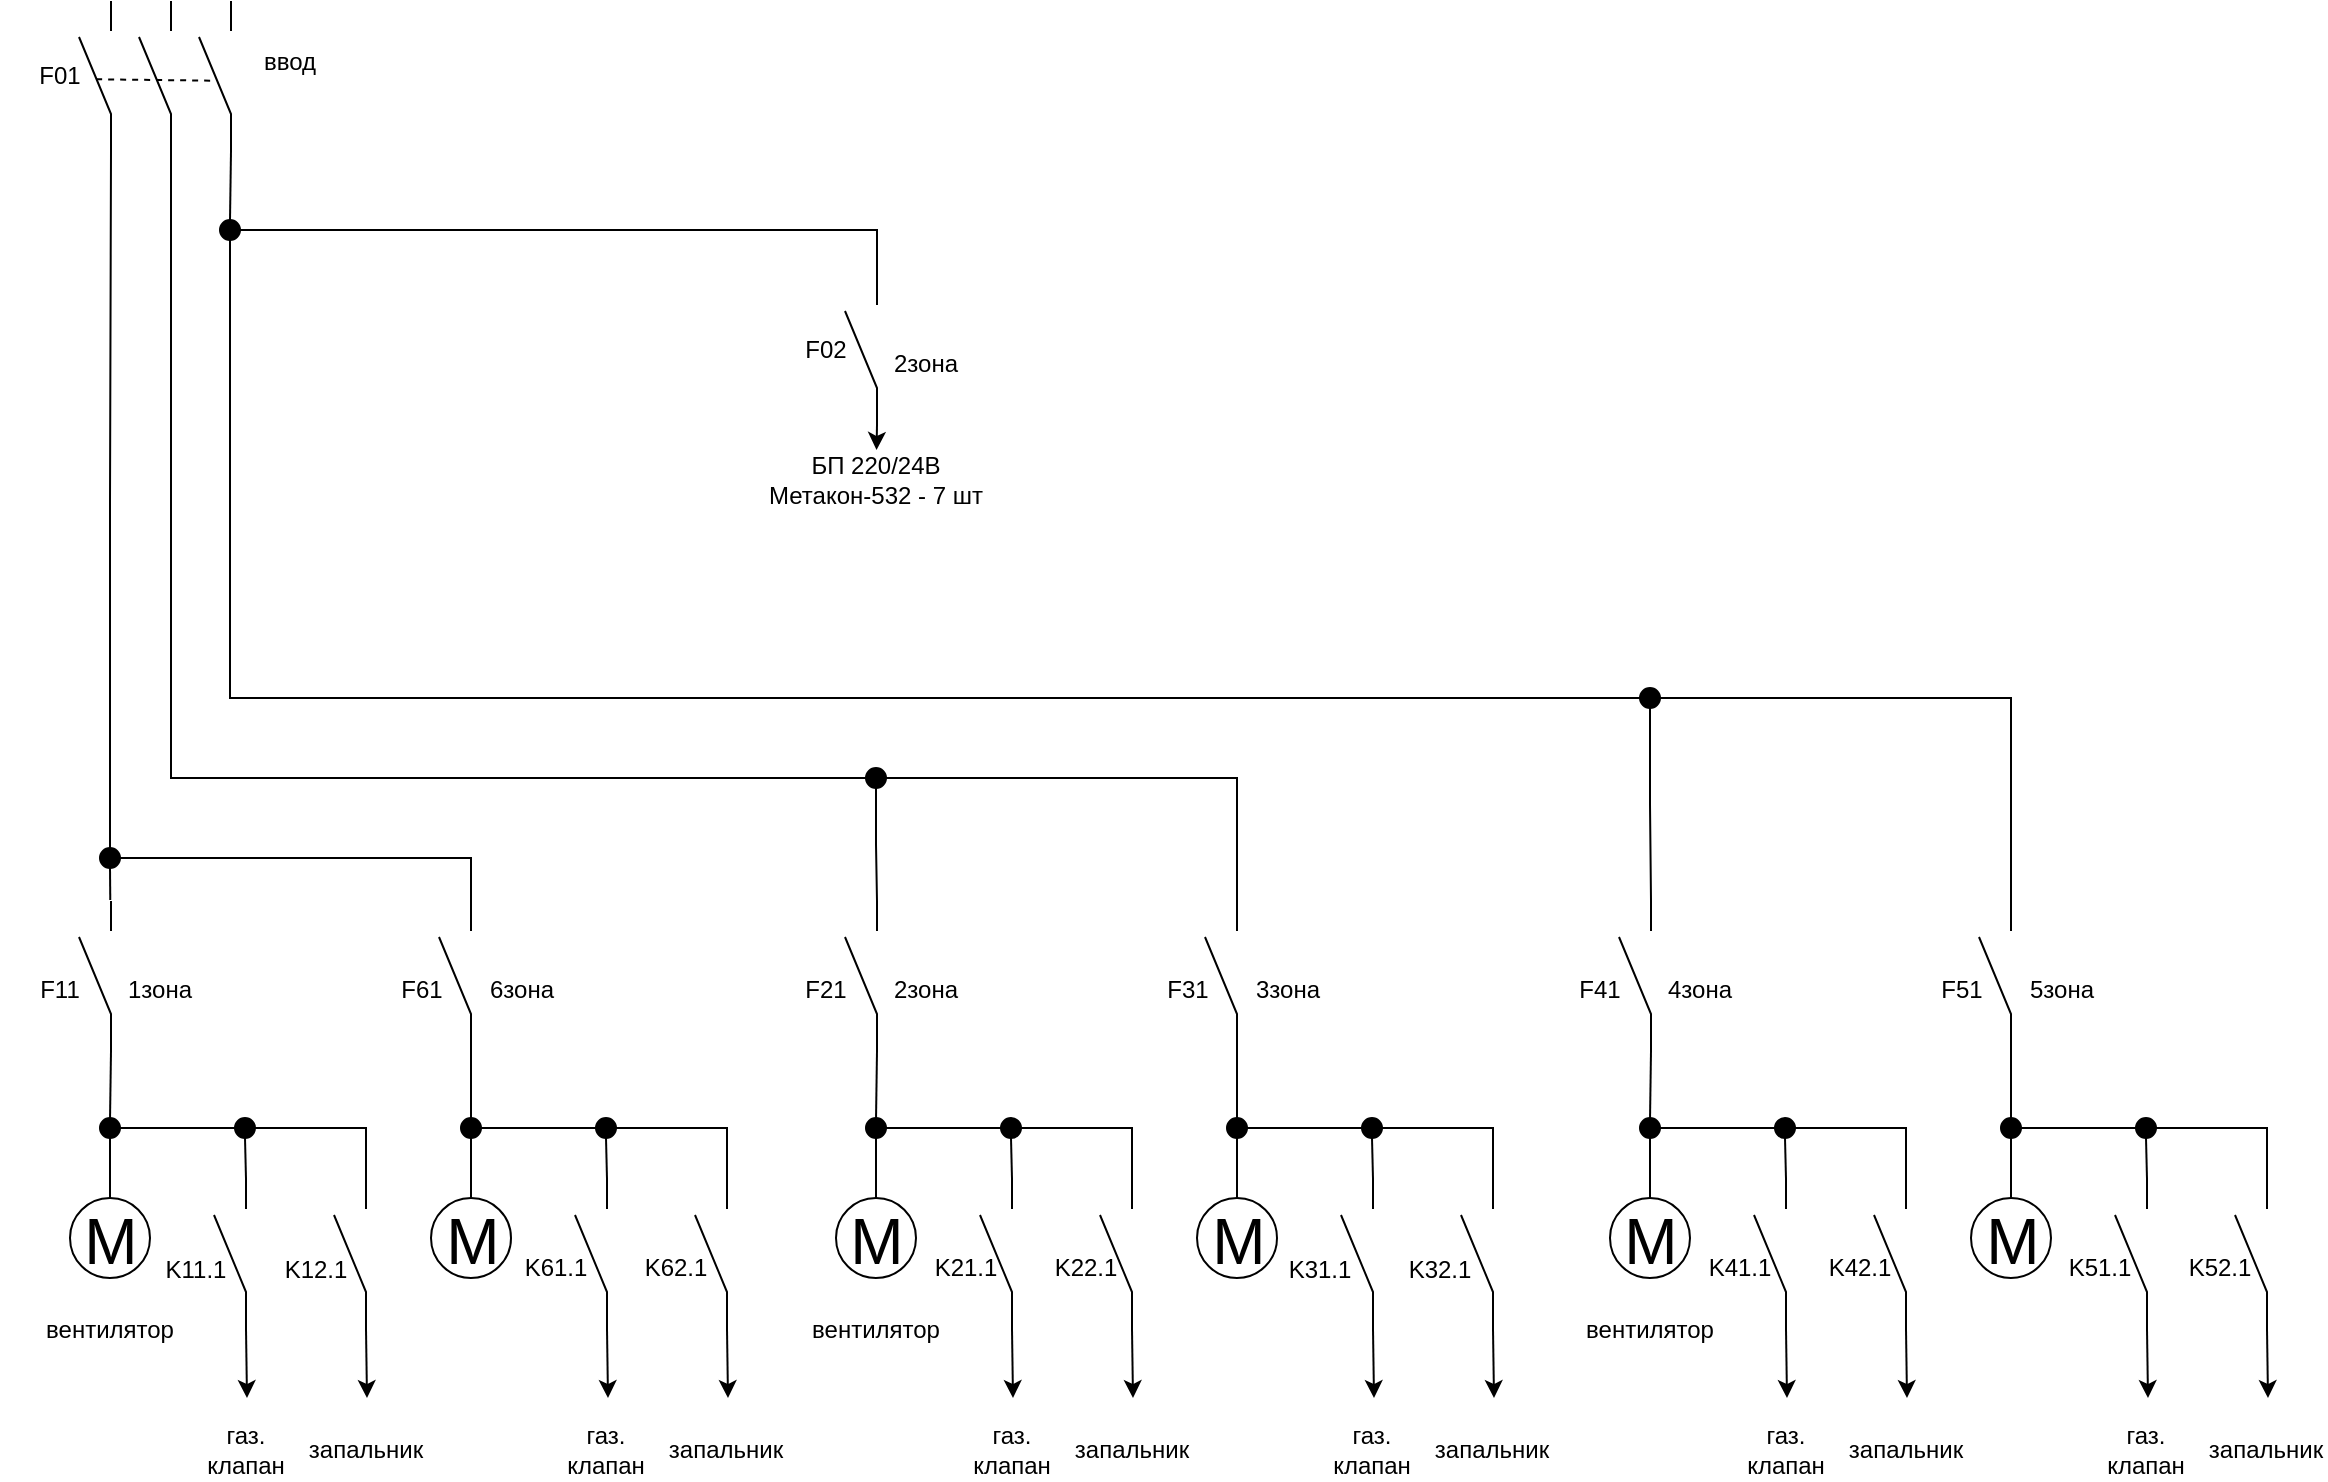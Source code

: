 <mxfile version="21.0.6" type="device"><diagram name="Page-1" id="I1_bu_0ygMIf4g9-DQ-T"><mxGraphModel dx="2390" dy="1282" grid="1" gridSize="10" guides="1" tooltips="1" connect="1" arrows="1" fold="1" page="1" pageScale="1" pageWidth="1169" pageHeight="827" math="0" shadow="0"><root><mxCell id="0"/><mxCell id="1" parent="0"/><mxCell id="B2jRLWk0YYppKnftCwCD-1" value="" style="pointerEvents=1;verticalLabelPosition=bottom;shadow=0;dashed=0;align=center;html=1;verticalAlign=top;shape=mxgraph.electrical.electro-mechanical.make_contact;rotation=-90;" vertex="1" parent="1"><mxGeometry x="10" y="66" width="75" height="16" as="geometry"/></mxCell><mxCell id="B2jRLWk0YYppKnftCwCD-175" style="edgeStyle=orthogonalEdgeStyle;shape=connector;rounded=0;orthogonalLoop=1;jettySize=auto;html=1;exitX=0;exitY=1;exitDx=0;exitDy=0;exitPerimeter=0;entryX=0;entryY=0.5;entryDx=0;entryDy=0;labelBackgroundColor=default;strokeColor=default;fontFamily=Helvetica;fontSize=11;fontColor=default;endArrow=none;endFill=0;" edge="1" parent="1" source="B2jRLWk0YYppKnftCwCD-2" target="B2jRLWk0YYppKnftCwCD-106"><mxGeometry relative="1" as="geometry"/></mxCell><mxCell id="B2jRLWk0YYppKnftCwCD-2" value="" style="pointerEvents=1;verticalLabelPosition=bottom;shadow=0;dashed=0;align=center;html=1;verticalAlign=top;shape=mxgraph.electrical.electro-mechanical.make_contact;rotation=-90;" vertex="1" parent="1"><mxGeometry x="40" y="66" width="75" height="16" as="geometry"/></mxCell><mxCell id="B2jRLWk0YYppKnftCwCD-169" style="edgeStyle=orthogonalEdgeStyle;rounded=0;orthogonalLoop=1;jettySize=auto;html=1;exitX=0;exitY=1;exitDx=0;exitDy=0;exitPerimeter=0;entryX=0.5;entryY=0;entryDx=0;entryDy=0;endArrow=none;endFill=0;" edge="1" parent="1" source="B2jRLWk0YYppKnftCwCD-3" target="B2jRLWk0YYppKnftCwCD-145"><mxGeometry relative="1" as="geometry"/></mxCell><mxCell id="B2jRLWk0YYppKnftCwCD-3" value="" style="pointerEvents=1;verticalLabelPosition=bottom;shadow=0;dashed=0;align=center;html=1;verticalAlign=top;shape=mxgraph.electrical.electro-mechanical.make_contact;rotation=-90;" vertex="1" parent="1"><mxGeometry x="70" y="66" width="75" height="16" as="geometry"/></mxCell><mxCell id="B2jRLWk0YYppKnftCwCD-23" style="edgeStyle=orthogonalEdgeStyle;rounded=0;orthogonalLoop=1;jettySize=auto;html=1;exitX=0;exitY=1;exitDx=0;exitDy=0;exitPerimeter=0;endArrow=none;endFill=0;" edge="1" parent="1" source="B2jRLWk0YYppKnftCwCD-4"><mxGeometry relative="1" as="geometry"><mxPoint x="55" y="596" as="targetPoint"/></mxGeometry></mxCell><mxCell id="B2jRLWk0YYppKnftCwCD-4" value="" style="pointerEvents=1;verticalLabelPosition=bottom;shadow=0;dashed=0;align=center;html=1;verticalAlign=top;shape=mxgraph.electrical.electro-mechanical.make_contact;rotation=-90;" vertex="1" parent="1"><mxGeometry x="10" y="516" width="75" height="16" as="geometry"/></mxCell><mxCell id="B2jRLWk0YYppKnftCwCD-183" style="edgeStyle=orthogonalEdgeStyle;shape=connector;rounded=0;orthogonalLoop=1;jettySize=auto;html=1;exitX=0;exitY=1;exitDx=0;exitDy=0;exitPerimeter=0;entryX=0.5;entryY=0;entryDx=0;entryDy=0;labelBackgroundColor=default;strokeColor=default;fontFamily=Helvetica;fontSize=11;fontColor=default;endArrow=none;endFill=0;" edge="1" parent="1" source="B2jRLWk0YYppKnftCwCD-5" target="B2jRLWk0YYppKnftCwCD-63"><mxGeometry relative="1" as="geometry"/></mxCell><mxCell id="B2jRLWk0YYppKnftCwCD-5" value="" style="pointerEvents=1;verticalLabelPosition=bottom;shadow=0;dashed=0;align=center;html=1;verticalAlign=top;shape=mxgraph.electrical.electro-mechanical.make_contact;rotation=-90;" vertex="1" parent="1"><mxGeometry x="190" y="516" width="75" height="16" as="geometry"/></mxCell><mxCell id="B2jRLWk0YYppKnftCwCD-10" value="" style="endArrow=none;dashed=1;html=1;rounded=0;entryX=0.469;entryY=0.406;entryDx=0;entryDy=0;entryPerimeter=0;exitX=0.478;exitY=0.536;exitDx=0;exitDy=0;exitPerimeter=0;" edge="1" parent="1" source="B2jRLWk0YYppKnftCwCD-1" target="B2jRLWk0YYppKnftCwCD-3"><mxGeometry width="50" height="50" relative="1" as="geometry"><mxPoint x="360" y="306" as="sourcePoint"/><mxPoint x="410" y="256" as="targetPoint"/></mxGeometry></mxCell><mxCell id="B2jRLWk0YYppKnftCwCD-11" value="M" style="verticalLabelPosition=middle;shadow=0;dashed=0;align=center;html=1;verticalAlign=middle;strokeWidth=1;shape=ellipse;fontSize=32;perimeter=ellipsePerimeter;spacingTop=3;" vertex="1" parent="1"><mxGeometry x="35" y="635" width="40" height="40" as="geometry"/></mxCell><mxCell id="B2jRLWk0YYppKnftCwCD-20" style="edgeStyle=orthogonalEdgeStyle;rounded=0;orthogonalLoop=1;jettySize=auto;html=1;exitX=0.5;exitY=1;exitDx=0;exitDy=0;entryX=0.5;entryY=0;entryDx=0;entryDy=0;endArrow=none;endFill=0;spacingTop=3;" edge="1" parent="1" source="B2jRLWk0YYppKnftCwCD-16" target="B2jRLWk0YYppKnftCwCD-11"><mxGeometry relative="1" as="geometry"/></mxCell><mxCell id="B2jRLWk0YYppKnftCwCD-39" style="edgeStyle=orthogonalEdgeStyle;rounded=0;orthogonalLoop=1;jettySize=auto;html=1;exitX=1;exitY=0.5;exitDx=0;exitDy=0;entryX=0;entryY=0.5;entryDx=0;entryDy=0;endArrow=none;endFill=0;spacingTop=3;" edge="1" parent="1" source="B2jRLWk0YYppKnftCwCD-16" target="B2jRLWk0YYppKnftCwCD-38"><mxGeometry relative="1" as="geometry"/></mxCell><mxCell id="B2jRLWk0YYppKnftCwCD-16" value="" style="ellipse;whiteSpace=wrap;html=1;aspect=fixed;fillColor=#000000;spacingTop=3;" vertex="1" parent="1"><mxGeometry x="50" y="595" width="10" height="10" as="geometry"/></mxCell><mxCell id="B2jRLWk0YYppKnftCwCD-29" style="edgeStyle=orthogonalEdgeStyle;rounded=0;orthogonalLoop=1;jettySize=auto;html=1;exitX=0;exitY=1;exitDx=0;exitDy=0;exitPerimeter=0;spacingTop=3;" edge="1" parent="1" source="B2jRLWk0YYppKnftCwCD-26"><mxGeometry relative="1" as="geometry"><mxPoint x="123.5" y="735" as="targetPoint"/></mxGeometry></mxCell><mxCell id="B2jRLWk0YYppKnftCwCD-41" style="edgeStyle=orthogonalEdgeStyle;rounded=0;orthogonalLoop=1;jettySize=auto;html=1;exitX=1;exitY=1;exitDx=0;exitDy=0;exitPerimeter=0;entryX=0.5;entryY=1;entryDx=0;entryDy=0;endArrow=none;endFill=0;spacingTop=3;" edge="1" parent="1" source="B2jRLWk0YYppKnftCwCD-26" target="B2jRLWk0YYppKnftCwCD-38"><mxGeometry relative="1" as="geometry"/></mxCell><mxCell id="B2jRLWk0YYppKnftCwCD-26" value="" style="pointerEvents=1;verticalLabelPosition=bottom;shadow=0;dashed=0;align=center;html=1;verticalAlign=top;shape=mxgraph.electrical.electro-mechanical.make_contact;rotation=-90;spacingTop=3;" vertex="1" parent="1"><mxGeometry x="77.5" y="655" width="75" height="16" as="geometry"/></mxCell><mxCell id="B2jRLWk0YYppKnftCwCD-35" style="edgeStyle=orthogonalEdgeStyle;rounded=0;orthogonalLoop=1;jettySize=auto;html=1;exitX=0;exitY=1;exitDx=0;exitDy=0;exitPerimeter=0;spacingTop=3;" edge="1" parent="1" source="B2jRLWk0YYppKnftCwCD-36"><mxGeometry relative="1" as="geometry"><mxPoint x="183.5" y="735" as="targetPoint"/></mxGeometry></mxCell><mxCell id="B2jRLWk0YYppKnftCwCD-36" value="" style="pointerEvents=1;verticalLabelPosition=bottom;shadow=0;dashed=0;align=center;html=1;verticalAlign=top;shape=mxgraph.electrical.electro-mechanical.make_contact;rotation=-90;spacingTop=3;" vertex="1" parent="1"><mxGeometry x="137.5" y="655" width="75" height="16" as="geometry"/></mxCell><mxCell id="B2jRLWk0YYppKnftCwCD-40" style="edgeStyle=orthogonalEdgeStyle;rounded=0;orthogonalLoop=1;jettySize=auto;html=1;entryX=1;entryY=1;entryDx=0;entryDy=0;entryPerimeter=0;endArrow=none;endFill=0;spacingTop=3;" edge="1" parent="1" source="B2jRLWk0YYppKnftCwCD-38" target="B2jRLWk0YYppKnftCwCD-36"><mxGeometry relative="1" as="geometry"/></mxCell><mxCell id="B2jRLWk0YYppKnftCwCD-38" value="" style="ellipse;whiteSpace=wrap;html=1;aspect=fixed;fillColor=#000000;spacingTop=3;" vertex="1" parent="1"><mxGeometry x="117.5" y="595" width="10" height="10" as="geometry"/></mxCell><mxCell id="B2jRLWk0YYppKnftCwCD-42" value="ввод" style="text;html=1;strokeColor=none;fillColor=none;align=center;verticalAlign=middle;whiteSpace=wrap;rounded=0;" vertex="1" parent="1"><mxGeometry x="115" y="52" width="60" height="30" as="geometry"/></mxCell><mxCell id="B2jRLWk0YYppKnftCwCD-43" value="1зона" style="text;html=1;strokeColor=none;fillColor=none;align=center;verticalAlign=middle;whiteSpace=wrap;rounded=0;" vertex="1" parent="1"><mxGeometry x="50" y="516" width="60" height="30" as="geometry"/></mxCell><mxCell id="B2jRLWk0YYppKnftCwCD-44" value="вентилятор" style="text;html=1;strokeColor=none;fillColor=none;align=center;verticalAlign=middle;whiteSpace=wrap;rounded=0;" vertex="1" parent="1"><mxGeometry x="25" y="686" width="60" height="30" as="geometry"/></mxCell><mxCell id="B2jRLWk0YYppKnftCwCD-45" value="газ. клапан" style="text;html=1;strokeColor=none;fillColor=none;align=center;verticalAlign=middle;whiteSpace=wrap;rounded=0;" vertex="1" parent="1"><mxGeometry x="92.5" y="746" width="60" height="30" as="geometry"/></mxCell><mxCell id="B2jRLWk0YYppKnftCwCD-46" value="запальник" style="text;html=1;strokeColor=none;fillColor=none;align=center;verticalAlign=middle;whiteSpace=wrap;rounded=0;" vertex="1" parent="1"><mxGeometry x="152.5" y="746" width="60" height="30" as="geometry"/></mxCell><mxCell id="B2jRLWk0YYppKnftCwCD-60" value="M" style="verticalLabelPosition=middle;shadow=0;dashed=0;align=center;html=1;verticalAlign=middle;strokeWidth=1;shape=ellipse;fontSize=32;perimeter=ellipsePerimeter;spacingTop=3;" vertex="1" parent="1"><mxGeometry x="215.5" y="635" width="40" height="40" as="geometry"/></mxCell><mxCell id="B2jRLWk0YYppKnftCwCD-61" style="edgeStyle=orthogonalEdgeStyle;rounded=0;orthogonalLoop=1;jettySize=auto;html=1;exitX=0.5;exitY=1;exitDx=0;exitDy=0;entryX=0.5;entryY=0;entryDx=0;entryDy=0;endArrow=none;endFill=0;spacingTop=3;" edge="1" parent="1" source="B2jRLWk0YYppKnftCwCD-63" target="B2jRLWk0YYppKnftCwCD-60"><mxGeometry relative="1" as="geometry"/></mxCell><mxCell id="B2jRLWk0YYppKnftCwCD-62" style="edgeStyle=orthogonalEdgeStyle;rounded=0;orthogonalLoop=1;jettySize=auto;html=1;exitX=1;exitY=0.5;exitDx=0;exitDy=0;entryX=0;entryY=0.5;entryDx=0;entryDy=0;endArrow=none;endFill=0;spacingTop=3;" edge="1" parent="1" source="B2jRLWk0YYppKnftCwCD-63" target="B2jRLWk0YYppKnftCwCD-70"><mxGeometry relative="1" as="geometry"/></mxCell><mxCell id="B2jRLWk0YYppKnftCwCD-63" value="" style="ellipse;whiteSpace=wrap;html=1;aspect=fixed;fillColor=#000000;spacingTop=3;" vertex="1" parent="1"><mxGeometry x="230.5" y="595" width="10" height="10" as="geometry"/></mxCell><mxCell id="B2jRLWk0YYppKnftCwCD-64" style="edgeStyle=orthogonalEdgeStyle;rounded=0;orthogonalLoop=1;jettySize=auto;html=1;exitX=0;exitY=1;exitDx=0;exitDy=0;exitPerimeter=0;spacingTop=3;" edge="1" parent="1" source="B2jRLWk0YYppKnftCwCD-66"><mxGeometry relative="1" as="geometry"><mxPoint x="304" y="735" as="targetPoint"/></mxGeometry></mxCell><mxCell id="B2jRLWk0YYppKnftCwCD-65" style="edgeStyle=orthogonalEdgeStyle;rounded=0;orthogonalLoop=1;jettySize=auto;html=1;exitX=1;exitY=1;exitDx=0;exitDy=0;exitPerimeter=0;entryX=0.5;entryY=1;entryDx=0;entryDy=0;endArrow=none;endFill=0;spacingTop=3;" edge="1" parent="1" source="B2jRLWk0YYppKnftCwCD-66" target="B2jRLWk0YYppKnftCwCD-70"><mxGeometry relative="1" as="geometry"/></mxCell><mxCell id="B2jRLWk0YYppKnftCwCD-66" value="" style="pointerEvents=1;verticalLabelPosition=bottom;shadow=0;dashed=0;align=center;html=1;verticalAlign=top;shape=mxgraph.electrical.electro-mechanical.make_contact;rotation=-90;spacingTop=3;" vertex="1" parent="1"><mxGeometry x="258" y="655" width="75" height="16" as="geometry"/></mxCell><mxCell id="B2jRLWk0YYppKnftCwCD-67" style="edgeStyle=orthogonalEdgeStyle;rounded=0;orthogonalLoop=1;jettySize=auto;html=1;exitX=0;exitY=1;exitDx=0;exitDy=0;exitPerimeter=0;spacingTop=3;" edge="1" parent="1" source="B2jRLWk0YYppKnftCwCD-68"><mxGeometry relative="1" as="geometry"><mxPoint x="364" y="735" as="targetPoint"/></mxGeometry></mxCell><mxCell id="B2jRLWk0YYppKnftCwCD-68" value="" style="pointerEvents=1;verticalLabelPosition=bottom;shadow=0;dashed=0;align=center;html=1;verticalAlign=top;shape=mxgraph.electrical.electro-mechanical.make_contact;rotation=-90;spacingTop=3;" vertex="1" parent="1"><mxGeometry x="318" y="655" width="75" height="16" as="geometry"/></mxCell><mxCell id="B2jRLWk0YYppKnftCwCD-69" style="edgeStyle=orthogonalEdgeStyle;rounded=0;orthogonalLoop=1;jettySize=auto;html=1;entryX=1;entryY=1;entryDx=0;entryDy=0;entryPerimeter=0;endArrow=none;endFill=0;spacingTop=3;" edge="1" parent="1" source="B2jRLWk0YYppKnftCwCD-70" target="B2jRLWk0YYppKnftCwCD-68"><mxGeometry relative="1" as="geometry"/></mxCell><mxCell id="B2jRLWk0YYppKnftCwCD-70" value="" style="ellipse;whiteSpace=wrap;html=1;aspect=fixed;fillColor=#000000;spacingTop=3;" vertex="1" parent="1"><mxGeometry x="298" y="595" width="10" height="10" as="geometry"/></mxCell><mxCell id="B2jRLWk0YYppKnftCwCD-71" value="газ. клапан" style="text;html=1;strokeColor=none;fillColor=none;align=center;verticalAlign=middle;whiteSpace=wrap;rounded=0;" vertex="1" parent="1"><mxGeometry x="273" y="746" width="60" height="30" as="geometry"/></mxCell><mxCell id="B2jRLWk0YYppKnftCwCD-72" value="запальник" style="text;html=1;strokeColor=none;fillColor=none;align=center;verticalAlign=middle;whiteSpace=wrap;rounded=0;" vertex="1" parent="1"><mxGeometry x="333" y="746" width="60" height="30" as="geometry"/></mxCell><mxCell id="B2jRLWk0YYppKnftCwCD-173" style="edgeStyle=orthogonalEdgeStyle;shape=connector;rounded=0;orthogonalLoop=1;jettySize=auto;html=1;entryX=0;entryY=1;entryDx=0;entryDy=0;entryPerimeter=0;labelBackgroundColor=default;strokeColor=default;fontFamily=Helvetica;fontSize=11;fontColor=default;endArrow=none;endFill=0;" edge="1" parent="1" source="B2jRLWk0YYppKnftCwCD-73" target="B2jRLWk0YYppKnftCwCD-1"><mxGeometry relative="1" as="geometry"/></mxCell><mxCell id="B2jRLWk0YYppKnftCwCD-174" style="edgeStyle=orthogonalEdgeStyle;shape=connector;rounded=0;orthogonalLoop=1;jettySize=auto;html=1;exitX=0.5;exitY=1;exitDx=0;exitDy=0;labelBackgroundColor=default;strokeColor=default;fontFamily=Helvetica;fontSize=11;fontColor=default;endArrow=none;endFill=0;" edge="1" parent="1" source="B2jRLWk0YYppKnftCwCD-73"><mxGeometry relative="1" as="geometry"><mxPoint x="55.138" y="486" as="targetPoint"/></mxGeometry></mxCell><mxCell id="B2jRLWk0YYppKnftCwCD-176" style="edgeStyle=orthogonalEdgeStyle;shape=connector;rounded=0;orthogonalLoop=1;jettySize=auto;html=1;exitX=1;exitY=0.5;exitDx=0;exitDy=0;entryX=1;entryY=1;entryDx=0;entryDy=0;entryPerimeter=0;labelBackgroundColor=default;strokeColor=default;fontFamily=Helvetica;fontSize=11;fontColor=default;endArrow=none;endFill=0;" edge="1" parent="1" source="B2jRLWk0YYppKnftCwCD-73" target="B2jRLWk0YYppKnftCwCD-5"><mxGeometry relative="1" as="geometry"/></mxCell><mxCell id="B2jRLWk0YYppKnftCwCD-73" value="" style="ellipse;whiteSpace=wrap;html=1;aspect=fixed;fillColor=#000000;spacingTop=3;" vertex="1" parent="1"><mxGeometry x="50" y="460" width="10" height="10" as="geometry"/></mxCell><mxCell id="B2jRLWk0YYppKnftCwCD-74" value="6зона" style="text;html=1;strokeColor=none;fillColor=none;align=center;verticalAlign=middle;whiteSpace=wrap;rounded=0;" vertex="1" parent="1"><mxGeometry x="230.5" y="516" width="60" height="30" as="geometry"/></mxCell><mxCell id="B2jRLWk0YYppKnftCwCD-75" style="edgeStyle=orthogonalEdgeStyle;rounded=0;orthogonalLoop=1;jettySize=auto;html=1;exitX=0;exitY=1;exitDx=0;exitDy=0;exitPerimeter=0;endArrow=none;endFill=0;" edge="1" parent="1" source="B2jRLWk0YYppKnftCwCD-76"><mxGeometry relative="1" as="geometry"><mxPoint x="438" y="596" as="targetPoint"/></mxGeometry></mxCell><mxCell id="B2jRLWk0YYppKnftCwCD-76" value="" style="pointerEvents=1;verticalLabelPosition=bottom;shadow=0;dashed=0;align=center;html=1;verticalAlign=top;shape=mxgraph.electrical.electro-mechanical.make_contact;rotation=-90;" vertex="1" parent="1"><mxGeometry x="393" y="516" width="75" height="16" as="geometry"/></mxCell><mxCell id="B2jRLWk0YYppKnftCwCD-182" style="edgeStyle=orthogonalEdgeStyle;shape=connector;rounded=0;orthogonalLoop=1;jettySize=auto;html=1;exitX=0;exitY=1;exitDx=0;exitDy=0;exitPerimeter=0;entryX=0.5;entryY=0;entryDx=0;entryDy=0;labelBackgroundColor=default;strokeColor=default;fontFamily=Helvetica;fontSize=11;fontColor=default;endArrow=none;endFill=0;" edge="1" parent="1" source="B2jRLWk0YYppKnftCwCD-77" target="B2jRLWk0YYppKnftCwCD-96"><mxGeometry relative="1" as="geometry"/></mxCell><mxCell id="B2jRLWk0YYppKnftCwCD-77" value="" style="pointerEvents=1;verticalLabelPosition=bottom;shadow=0;dashed=0;align=center;html=1;verticalAlign=top;shape=mxgraph.electrical.electro-mechanical.make_contact;rotation=-90;" vertex="1" parent="1"><mxGeometry x="573" y="516" width="75" height="16" as="geometry"/></mxCell><mxCell id="B2jRLWk0YYppKnftCwCD-78" value="M" style="verticalLabelPosition=middle;shadow=0;dashed=0;align=center;html=1;verticalAlign=middle;strokeWidth=1;shape=ellipse;fontSize=32;perimeter=ellipsePerimeter;spacingTop=3;" vertex="1" parent="1"><mxGeometry x="418" y="635" width="40" height="40" as="geometry"/></mxCell><mxCell id="B2jRLWk0YYppKnftCwCD-79" style="edgeStyle=orthogonalEdgeStyle;rounded=0;orthogonalLoop=1;jettySize=auto;html=1;exitX=0.5;exitY=1;exitDx=0;exitDy=0;entryX=0.5;entryY=0;entryDx=0;entryDy=0;endArrow=none;endFill=0;spacingTop=3;" edge="1" parent="1" source="B2jRLWk0YYppKnftCwCD-81" target="B2jRLWk0YYppKnftCwCD-78"><mxGeometry relative="1" as="geometry"/></mxCell><mxCell id="B2jRLWk0YYppKnftCwCD-80" style="edgeStyle=orthogonalEdgeStyle;rounded=0;orthogonalLoop=1;jettySize=auto;html=1;exitX=1;exitY=0.5;exitDx=0;exitDy=0;entryX=0;entryY=0.5;entryDx=0;entryDy=0;endArrow=none;endFill=0;spacingTop=3;" edge="1" parent="1" source="B2jRLWk0YYppKnftCwCD-81" target="B2jRLWk0YYppKnftCwCD-88"><mxGeometry relative="1" as="geometry"/></mxCell><mxCell id="B2jRLWk0YYppKnftCwCD-81" value="" style="ellipse;whiteSpace=wrap;html=1;aspect=fixed;fillColor=#000000;spacingTop=3;" vertex="1" parent="1"><mxGeometry x="433" y="595" width="10" height="10" as="geometry"/></mxCell><mxCell id="B2jRLWk0YYppKnftCwCD-82" style="edgeStyle=orthogonalEdgeStyle;rounded=0;orthogonalLoop=1;jettySize=auto;html=1;exitX=0;exitY=1;exitDx=0;exitDy=0;exitPerimeter=0;spacingTop=3;" edge="1" parent="1" source="B2jRLWk0YYppKnftCwCD-84"><mxGeometry relative="1" as="geometry"><mxPoint x="506.5" y="735" as="targetPoint"/></mxGeometry></mxCell><mxCell id="B2jRLWk0YYppKnftCwCD-83" style="edgeStyle=orthogonalEdgeStyle;rounded=0;orthogonalLoop=1;jettySize=auto;html=1;exitX=1;exitY=1;exitDx=0;exitDy=0;exitPerimeter=0;entryX=0.5;entryY=1;entryDx=0;entryDy=0;endArrow=none;endFill=0;spacingTop=3;" edge="1" parent="1" source="B2jRLWk0YYppKnftCwCD-84" target="B2jRLWk0YYppKnftCwCD-88"><mxGeometry relative="1" as="geometry"/></mxCell><mxCell id="B2jRLWk0YYppKnftCwCD-84" value="" style="pointerEvents=1;verticalLabelPosition=bottom;shadow=0;dashed=0;align=center;html=1;verticalAlign=top;shape=mxgraph.electrical.electro-mechanical.make_contact;rotation=-90;spacingTop=3;" vertex="1" parent="1"><mxGeometry x="460.5" y="655" width="75" height="16" as="geometry"/></mxCell><mxCell id="B2jRLWk0YYppKnftCwCD-85" style="edgeStyle=orthogonalEdgeStyle;rounded=0;orthogonalLoop=1;jettySize=auto;html=1;exitX=0;exitY=1;exitDx=0;exitDy=0;exitPerimeter=0;spacingTop=3;" edge="1" parent="1" source="B2jRLWk0YYppKnftCwCD-86"><mxGeometry relative="1" as="geometry"><mxPoint x="566.5" y="735" as="targetPoint"/></mxGeometry></mxCell><mxCell id="B2jRLWk0YYppKnftCwCD-86" value="" style="pointerEvents=1;verticalLabelPosition=bottom;shadow=0;dashed=0;align=center;html=1;verticalAlign=top;shape=mxgraph.electrical.electro-mechanical.make_contact;rotation=-90;spacingTop=3;" vertex="1" parent="1"><mxGeometry x="520.5" y="655" width="75" height="16" as="geometry"/></mxCell><mxCell id="B2jRLWk0YYppKnftCwCD-87" style="edgeStyle=orthogonalEdgeStyle;rounded=0;orthogonalLoop=1;jettySize=auto;html=1;entryX=1;entryY=1;entryDx=0;entryDy=0;entryPerimeter=0;endArrow=none;endFill=0;spacingTop=3;" edge="1" parent="1" source="B2jRLWk0YYppKnftCwCD-88" target="B2jRLWk0YYppKnftCwCD-86"><mxGeometry relative="1" as="geometry"/></mxCell><mxCell id="B2jRLWk0YYppKnftCwCD-88" value="" style="ellipse;whiteSpace=wrap;html=1;aspect=fixed;fillColor=#000000;spacingTop=3;" vertex="1" parent="1"><mxGeometry x="500.5" y="595" width="10" height="10" as="geometry"/></mxCell><mxCell id="B2jRLWk0YYppKnftCwCD-89" value="2зона" style="text;html=1;strokeColor=none;fillColor=none;align=center;verticalAlign=middle;whiteSpace=wrap;rounded=0;" vertex="1" parent="1"><mxGeometry x="433" y="516" width="60" height="30" as="geometry"/></mxCell><mxCell id="B2jRLWk0YYppKnftCwCD-90" value="вентилятор" style="text;html=1;strokeColor=none;fillColor=none;align=center;verticalAlign=middle;whiteSpace=wrap;rounded=0;" vertex="1" parent="1"><mxGeometry x="408" y="686" width="60" height="30" as="geometry"/></mxCell><mxCell id="B2jRLWk0YYppKnftCwCD-91" value="газ. клапан" style="text;html=1;strokeColor=none;fillColor=none;align=center;verticalAlign=middle;whiteSpace=wrap;rounded=0;" vertex="1" parent="1"><mxGeometry x="475.5" y="746" width="60" height="30" as="geometry"/></mxCell><mxCell id="B2jRLWk0YYppKnftCwCD-92" value="запальник" style="text;html=1;strokeColor=none;fillColor=none;align=center;verticalAlign=middle;whiteSpace=wrap;rounded=0;" vertex="1" parent="1"><mxGeometry x="535.5" y="746" width="60" height="30" as="geometry"/></mxCell><mxCell id="B2jRLWk0YYppKnftCwCD-93" value="M" style="verticalLabelPosition=middle;shadow=0;dashed=0;align=center;html=1;verticalAlign=middle;strokeWidth=1;shape=ellipse;fontSize=32;perimeter=ellipsePerimeter;spacingTop=3;" vertex="1" parent="1"><mxGeometry x="598.5" y="635" width="40" height="40" as="geometry"/></mxCell><mxCell id="B2jRLWk0YYppKnftCwCD-94" style="edgeStyle=orthogonalEdgeStyle;rounded=0;orthogonalLoop=1;jettySize=auto;html=1;exitX=0.5;exitY=1;exitDx=0;exitDy=0;entryX=0.5;entryY=0;entryDx=0;entryDy=0;endArrow=none;endFill=0;spacingTop=3;" edge="1" parent="1" source="B2jRLWk0YYppKnftCwCD-96" target="B2jRLWk0YYppKnftCwCD-93"><mxGeometry relative="1" as="geometry"/></mxCell><mxCell id="B2jRLWk0YYppKnftCwCD-95" style="edgeStyle=orthogonalEdgeStyle;rounded=0;orthogonalLoop=1;jettySize=auto;html=1;exitX=1;exitY=0.5;exitDx=0;exitDy=0;entryX=0;entryY=0.5;entryDx=0;entryDy=0;endArrow=none;endFill=0;spacingTop=3;" edge="1" parent="1" source="B2jRLWk0YYppKnftCwCD-96" target="B2jRLWk0YYppKnftCwCD-103"><mxGeometry relative="1" as="geometry"/></mxCell><mxCell id="B2jRLWk0YYppKnftCwCD-96" value="" style="ellipse;whiteSpace=wrap;html=1;aspect=fixed;fillColor=#000000;spacingTop=3;" vertex="1" parent="1"><mxGeometry x="613.5" y="595" width="10" height="10" as="geometry"/></mxCell><mxCell id="B2jRLWk0YYppKnftCwCD-97" style="edgeStyle=orthogonalEdgeStyle;rounded=0;orthogonalLoop=1;jettySize=auto;html=1;exitX=0;exitY=1;exitDx=0;exitDy=0;exitPerimeter=0;spacingTop=3;" edge="1" parent="1" source="B2jRLWk0YYppKnftCwCD-99"><mxGeometry relative="1" as="geometry"><mxPoint x="687" y="735" as="targetPoint"/></mxGeometry></mxCell><mxCell id="B2jRLWk0YYppKnftCwCD-98" style="edgeStyle=orthogonalEdgeStyle;rounded=0;orthogonalLoop=1;jettySize=auto;html=1;exitX=1;exitY=1;exitDx=0;exitDy=0;exitPerimeter=0;entryX=0.5;entryY=1;entryDx=0;entryDy=0;endArrow=none;endFill=0;spacingTop=3;" edge="1" parent="1" source="B2jRLWk0YYppKnftCwCD-99" target="B2jRLWk0YYppKnftCwCD-103"><mxGeometry relative="1" as="geometry"/></mxCell><mxCell id="B2jRLWk0YYppKnftCwCD-99" value="" style="pointerEvents=1;verticalLabelPosition=bottom;shadow=0;dashed=0;align=center;html=1;verticalAlign=top;shape=mxgraph.electrical.electro-mechanical.make_contact;rotation=-90;spacingTop=3;" vertex="1" parent="1"><mxGeometry x="641" y="655" width="75" height="16" as="geometry"/></mxCell><mxCell id="B2jRLWk0YYppKnftCwCD-100" style="edgeStyle=orthogonalEdgeStyle;rounded=0;orthogonalLoop=1;jettySize=auto;html=1;exitX=0;exitY=1;exitDx=0;exitDy=0;exitPerimeter=0;spacingTop=3;" edge="1" parent="1" source="B2jRLWk0YYppKnftCwCD-101"><mxGeometry relative="1" as="geometry"><mxPoint x="747" y="735" as="targetPoint"/></mxGeometry></mxCell><mxCell id="B2jRLWk0YYppKnftCwCD-101" value="" style="pointerEvents=1;verticalLabelPosition=bottom;shadow=0;dashed=0;align=center;html=1;verticalAlign=top;shape=mxgraph.electrical.electro-mechanical.make_contact;rotation=-90;spacingTop=3;" vertex="1" parent="1"><mxGeometry x="701" y="655" width="75" height="16" as="geometry"/></mxCell><mxCell id="B2jRLWk0YYppKnftCwCD-102" style="edgeStyle=orthogonalEdgeStyle;rounded=0;orthogonalLoop=1;jettySize=auto;html=1;entryX=1;entryY=1;entryDx=0;entryDy=0;entryPerimeter=0;endArrow=none;endFill=0;spacingTop=3;" edge="1" parent="1" source="B2jRLWk0YYppKnftCwCD-103" target="B2jRLWk0YYppKnftCwCD-101"><mxGeometry relative="1" as="geometry"/></mxCell><mxCell id="B2jRLWk0YYppKnftCwCD-103" value="" style="ellipse;whiteSpace=wrap;html=1;aspect=fixed;fillColor=#000000;spacingTop=3;" vertex="1" parent="1"><mxGeometry x="681" y="595" width="10" height="10" as="geometry"/></mxCell><mxCell id="B2jRLWk0YYppKnftCwCD-104" value="газ. клапан" style="text;html=1;strokeColor=none;fillColor=none;align=center;verticalAlign=middle;whiteSpace=wrap;rounded=0;" vertex="1" parent="1"><mxGeometry x="656" y="746" width="60" height="30" as="geometry"/></mxCell><mxCell id="B2jRLWk0YYppKnftCwCD-105" value="запальник" style="text;html=1;strokeColor=none;fillColor=none;align=center;verticalAlign=middle;whiteSpace=wrap;rounded=0;" vertex="1" parent="1"><mxGeometry x="716" y="746" width="60" height="30" as="geometry"/></mxCell><mxCell id="B2jRLWk0YYppKnftCwCD-177" style="edgeStyle=orthogonalEdgeStyle;shape=connector;rounded=0;orthogonalLoop=1;jettySize=auto;html=1;exitX=1;exitY=0.5;exitDx=0;exitDy=0;entryX=1;entryY=1;entryDx=0;entryDy=0;entryPerimeter=0;labelBackgroundColor=default;strokeColor=default;fontFamily=Helvetica;fontSize=11;fontColor=default;endArrow=none;endFill=0;" edge="1" parent="1" source="B2jRLWk0YYppKnftCwCD-106" target="B2jRLWk0YYppKnftCwCD-77"><mxGeometry relative="1" as="geometry"/></mxCell><mxCell id="B2jRLWk0YYppKnftCwCD-178" style="edgeStyle=orthogonalEdgeStyle;shape=connector;rounded=0;orthogonalLoop=1;jettySize=auto;html=1;exitX=0.5;exitY=1;exitDx=0;exitDy=0;entryX=1;entryY=1;entryDx=0;entryDy=0;entryPerimeter=0;labelBackgroundColor=default;strokeColor=default;fontFamily=Helvetica;fontSize=11;fontColor=default;endArrow=none;endFill=0;" edge="1" parent="1" source="B2jRLWk0YYppKnftCwCD-106" target="B2jRLWk0YYppKnftCwCD-76"><mxGeometry relative="1" as="geometry"/></mxCell><mxCell id="B2jRLWk0YYppKnftCwCD-106" value="" style="ellipse;whiteSpace=wrap;html=1;aspect=fixed;fillColor=#000000;spacingTop=3;" vertex="1" parent="1"><mxGeometry x="433" y="420" width="10" height="10" as="geometry"/></mxCell><mxCell id="B2jRLWk0YYppKnftCwCD-107" value="3зона" style="text;html=1;strokeColor=none;fillColor=none;align=center;verticalAlign=middle;whiteSpace=wrap;rounded=0;" vertex="1" parent="1"><mxGeometry x="613.5" y="516" width="60" height="30" as="geometry"/></mxCell><mxCell id="B2jRLWk0YYppKnftCwCD-108" style="edgeStyle=orthogonalEdgeStyle;rounded=0;orthogonalLoop=1;jettySize=auto;html=1;exitX=0;exitY=1;exitDx=0;exitDy=0;exitPerimeter=0;endArrow=none;endFill=0;" edge="1" parent="1" source="B2jRLWk0YYppKnftCwCD-109"><mxGeometry relative="1" as="geometry"><mxPoint x="825" y="596" as="targetPoint"/></mxGeometry></mxCell><mxCell id="B2jRLWk0YYppKnftCwCD-109" value="" style="pointerEvents=1;verticalLabelPosition=bottom;shadow=0;dashed=0;align=center;html=1;verticalAlign=top;shape=mxgraph.electrical.electro-mechanical.make_contact;rotation=-90;" vertex="1" parent="1"><mxGeometry x="780" y="516" width="75" height="16" as="geometry"/></mxCell><mxCell id="B2jRLWk0YYppKnftCwCD-181" style="edgeStyle=orthogonalEdgeStyle;shape=connector;rounded=0;orthogonalLoop=1;jettySize=auto;html=1;exitX=0;exitY=1;exitDx=0;exitDy=0;exitPerimeter=0;entryX=0.5;entryY=0;entryDx=0;entryDy=0;labelBackgroundColor=default;strokeColor=default;fontFamily=Helvetica;fontSize=11;fontColor=default;endArrow=none;endFill=0;" edge="1" parent="1" source="B2jRLWk0YYppKnftCwCD-110" target="B2jRLWk0YYppKnftCwCD-129"><mxGeometry relative="1" as="geometry"/></mxCell><mxCell id="B2jRLWk0YYppKnftCwCD-110" value="" style="pointerEvents=1;verticalLabelPosition=bottom;shadow=0;dashed=0;align=center;html=1;verticalAlign=top;shape=mxgraph.electrical.electro-mechanical.make_contact;rotation=-90;" vertex="1" parent="1"><mxGeometry x="960" y="516" width="75" height="16" as="geometry"/></mxCell><mxCell id="B2jRLWk0YYppKnftCwCD-111" value="M" style="verticalLabelPosition=middle;shadow=0;dashed=0;align=center;html=1;verticalAlign=middle;strokeWidth=1;shape=ellipse;fontSize=32;perimeter=ellipsePerimeter;spacingTop=3;" vertex="1" parent="1"><mxGeometry x="805" y="635" width="40" height="40" as="geometry"/></mxCell><mxCell id="B2jRLWk0YYppKnftCwCD-112" style="edgeStyle=orthogonalEdgeStyle;rounded=0;orthogonalLoop=1;jettySize=auto;html=1;exitX=0.5;exitY=1;exitDx=0;exitDy=0;entryX=0.5;entryY=0;entryDx=0;entryDy=0;endArrow=none;endFill=0;spacingTop=3;" edge="1" parent="1" source="B2jRLWk0YYppKnftCwCD-114" target="B2jRLWk0YYppKnftCwCD-111"><mxGeometry relative="1" as="geometry"/></mxCell><mxCell id="B2jRLWk0YYppKnftCwCD-113" style="edgeStyle=orthogonalEdgeStyle;rounded=0;orthogonalLoop=1;jettySize=auto;html=1;exitX=1;exitY=0.5;exitDx=0;exitDy=0;entryX=0;entryY=0.5;entryDx=0;entryDy=0;endArrow=none;endFill=0;spacingTop=3;" edge="1" parent="1" source="B2jRLWk0YYppKnftCwCD-114" target="B2jRLWk0YYppKnftCwCD-121"><mxGeometry relative="1" as="geometry"/></mxCell><mxCell id="B2jRLWk0YYppKnftCwCD-114" value="" style="ellipse;whiteSpace=wrap;html=1;aspect=fixed;fillColor=#000000;spacingTop=3;" vertex="1" parent="1"><mxGeometry x="820" y="595" width="10" height="10" as="geometry"/></mxCell><mxCell id="B2jRLWk0YYppKnftCwCD-115" style="edgeStyle=orthogonalEdgeStyle;rounded=0;orthogonalLoop=1;jettySize=auto;html=1;exitX=0;exitY=1;exitDx=0;exitDy=0;exitPerimeter=0;spacingTop=3;" edge="1" parent="1" source="B2jRLWk0YYppKnftCwCD-117"><mxGeometry relative="1" as="geometry"><mxPoint x="893.5" y="735" as="targetPoint"/></mxGeometry></mxCell><mxCell id="B2jRLWk0YYppKnftCwCD-116" style="edgeStyle=orthogonalEdgeStyle;rounded=0;orthogonalLoop=1;jettySize=auto;html=1;exitX=1;exitY=1;exitDx=0;exitDy=0;exitPerimeter=0;entryX=0.5;entryY=1;entryDx=0;entryDy=0;endArrow=none;endFill=0;spacingTop=3;" edge="1" parent="1" source="B2jRLWk0YYppKnftCwCD-117" target="B2jRLWk0YYppKnftCwCD-121"><mxGeometry relative="1" as="geometry"/></mxCell><mxCell id="B2jRLWk0YYppKnftCwCD-117" value="" style="pointerEvents=1;verticalLabelPosition=bottom;shadow=0;dashed=0;align=center;html=1;verticalAlign=top;shape=mxgraph.electrical.electro-mechanical.make_contact;rotation=-90;spacingTop=3;" vertex="1" parent="1"><mxGeometry x="847.5" y="655" width="75" height="16" as="geometry"/></mxCell><mxCell id="B2jRLWk0YYppKnftCwCD-118" style="edgeStyle=orthogonalEdgeStyle;rounded=0;orthogonalLoop=1;jettySize=auto;html=1;exitX=0;exitY=1;exitDx=0;exitDy=0;exitPerimeter=0;spacingTop=3;" edge="1" parent="1" source="B2jRLWk0YYppKnftCwCD-119"><mxGeometry relative="1" as="geometry"><mxPoint x="953.5" y="735" as="targetPoint"/></mxGeometry></mxCell><mxCell id="B2jRLWk0YYppKnftCwCD-119" value="" style="pointerEvents=1;verticalLabelPosition=bottom;shadow=0;dashed=0;align=center;html=1;verticalAlign=top;shape=mxgraph.electrical.electro-mechanical.make_contact;rotation=-90;spacingTop=3;" vertex="1" parent="1"><mxGeometry x="907.5" y="655" width="75" height="16" as="geometry"/></mxCell><mxCell id="B2jRLWk0YYppKnftCwCD-120" style="edgeStyle=orthogonalEdgeStyle;rounded=0;orthogonalLoop=1;jettySize=auto;html=1;entryX=1;entryY=1;entryDx=0;entryDy=0;entryPerimeter=0;endArrow=none;endFill=0;spacingTop=3;" edge="1" parent="1" source="B2jRLWk0YYppKnftCwCD-121" target="B2jRLWk0YYppKnftCwCD-119"><mxGeometry relative="1" as="geometry"/></mxCell><mxCell id="B2jRLWk0YYppKnftCwCD-121" value="" style="ellipse;whiteSpace=wrap;html=1;aspect=fixed;fillColor=#000000;spacingTop=3;" vertex="1" parent="1"><mxGeometry x="887.5" y="595" width="10" height="10" as="geometry"/></mxCell><mxCell id="B2jRLWk0YYppKnftCwCD-122" value="4зона" style="text;html=1;strokeColor=none;fillColor=none;align=center;verticalAlign=middle;whiteSpace=wrap;rounded=0;" vertex="1" parent="1"><mxGeometry x="820" y="516" width="60" height="30" as="geometry"/></mxCell><mxCell id="B2jRLWk0YYppKnftCwCD-123" value="вентилятор" style="text;html=1;strokeColor=none;fillColor=none;align=center;verticalAlign=middle;whiteSpace=wrap;rounded=0;" vertex="1" parent="1"><mxGeometry x="795" y="686" width="60" height="30" as="geometry"/></mxCell><mxCell id="B2jRLWk0YYppKnftCwCD-124" value="газ. клапан" style="text;html=1;strokeColor=none;fillColor=none;align=center;verticalAlign=middle;whiteSpace=wrap;rounded=0;" vertex="1" parent="1"><mxGeometry x="862.5" y="746" width="60" height="30" as="geometry"/></mxCell><mxCell id="B2jRLWk0YYppKnftCwCD-125" value="запальник" style="text;html=1;strokeColor=none;fillColor=none;align=center;verticalAlign=middle;whiteSpace=wrap;rounded=0;" vertex="1" parent="1"><mxGeometry x="922.5" y="746" width="60" height="30" as="geometry"/></mxCell><mxCell id="B2jRLWk0YYppKnftCwCD-126" value="M" style="verticalLabelPosition=middle;shadow=0;dashed=0;align=center;html=1;verticalAlign=middle;strokeWidth=1;shape=ellipse;fontSize=32;perimeter=ellipsePerimeter;spacingTop=3;" vertex="1" parent="1"><mxGeometry x="985.5" y="635" width="40" height="40" as="geometry"/></mxCell><mxCell id="B2jRLWk0YYppKnftCwCD-127" style="edgeStyle=orthogonalEdgeStyle;rounded=0;orthogonalLoop=1;jettySize=auto;html=1;exitX=0.5;exitY=1;exitDx=0;exitDy=0;entryX=0.5;entryY=0;entryDx=0;entryDy=0;endArrow=none;endFill=0;spacingTop=3;" edge="1" parent="1" source="B2jRLWk0YYppKnftCwCD-129" target="B2jRLWk0YYppKnftCwCD-126"><mxGeometry relative="1" as="geometry"/></mxCell><mxCell id="B2jRLWk0YYppKnftCwCD-128" style="edgeStyle=orthogonalEdgeStyle;rounded=0;orthogonalLoop=1;jettySize=auto;html=1;exitX=1;exitY=0.5;exitDx=0;exitDy=0;entryX=0;entryY=0.5;entryDx=0;entryDy=0;endArrow=none;endFill=0;spacingTop=3;" edge="1" parent="1" source="B2jRLWk0YYppKnftCwCD-129" target="B2jRLWk0YYppKnftCwCD-136"><mxGeometry relative="1" as="geometry"/></mxCell><mxCell id="B2jRLWk0YYppKnftCwCD-129" value="" style="ellipse;whiteSpace=wrap;html=1;aspect=fixed;fillColor=#000000;spacingTop=3;" vertex="1" parent="1"><mxGeometry x="1000.5" y="595" width="10" height="10" as="geometry"/></mxCell><mxCell id="B2jRLWk0YYppKnftCwCD-130" style="edgeStyle=orthogonalEdgeStyle;rounded=0;orthogonalLoop=1;jettySize=auto;html=1;exitX=0;exitY=1;exitDx=0;exitDy=0;exitPerimeter=0;spacingTop=3;" edge="1" parent="1" source="B2jRLWk0YYppKnftCwCD-132"><mxGeometry relative="1" as="geometry"><mxPoint x="1074" y="735" as="targetPoint"/></mxGeometry></mxCell><mxCell id="B2jRLWk0YYppKnftCwCD-131" style="edgeStyle=orthogonalEdgeStyle;rounded=0;orthogonalLoop=1;jettySize=auto;html=1;exitX=1;exitY=1;exitDx=0;exitDy=0;exitPerimeter=0;entryX=0.5;entryY=1;entryDx=0;entryDy=0;endArrow=none;endFill=0;spacingTop=3;" edge="1" parent="1" source="B2jRLWk0YYppKnftCwCD-132" target="B2jRLWk0YYppKnftCwCD-136"><mxGeometry relative="1" as="geometry"/></mxCell><mxCell id="B2jRLWk0YYppKnftCwCD-132" value="" style="pointerEvents=1;verticalLabelPosition=bottom;shadow=0;dashed=0;align=center;html=1;verticalAlign=top;shape=mxgraph.electrical.electro-mechanical.make_contact;rotation=-90;spacingTop=3;" vertex="1" parent="1"><mxGeometry x="1028" y="655" width="75" height="16" as="geometry"/></mxCell><mxCell id="B2jRLWk0YYppKnftCwCD-133" style="edgeStyle=orthogonalEdgeStyle;rounded=0;orthogonalLoop=1;jettySize=auto;html=1;exitX=0;exitY=1;exitDx=0;exitDy=0;exitPerimeter=0;spacingTop=3;" edge="1" parent="1" source="B2jRLWk0YYppKnftCwCD-134"><mxGeometry relative="1" as="geometry"><mxPoint x="1134" y="735" as="targetPoint"/></mxGeometry></mxCell><mxCell id="B2jRLWk0YYppKnftCwCD-134" value="" style="pointerEvents=1;verticalLabelPosition=bottom;shadow=0;dashed=0;align=center;html=1;verticalAlign=top;shape=mxgraph.electrical.electro-mechanical.make_contact;rotation=-90;spacingTop=3;" vertex="1" parent="1"><mxGeometry x="1088" y="655" width="75" height="16" as="geometry"/></mxCell><mxCell id="B2jRLWk0YYppKnftCwCD-135" style="edgeStyle=orthogonalEdgeStyle;rounded=0;orthogonalLoop=1;jettySize=auto;html=1;entryX=1;entryY=1;entryDx=0;entryDy=0;entryPerimeter=0;endArrow=none;endFill=0;spacingTop=3;" edge="1" parent="1" source="B2jRLWk0YYppKnftCwCD-136" target="B2jRLWk0YYppKnftCwCD-134"><mxGeometry relative="1" as="geometry"/></mxCell><mxCell id="B2jRLWk0YYppKnftCwCD-136" value="" style="ellipse;whiteSpace=wrap;html=1;aspect=fixed;fillColor=#000000;spacingTop=3;" vertex="1" parent="1"><mxGeometry x="1068" y="595" width="10" height="10" as="geometry"/></mxCell><mxCell id="B2jRLWk0YYppKnftCwCD-137" value="газ. клапан" style="text;html=1;strokeColor=none;fillColor=none;align=center;verticalAlign=middle;whiteSpace=wrap;rounded=0;" vertex="1" parent="1"><mxGeometry x="1043" y="746" width="60" height="30" as="geometry"/></mxCell><mxCell id="B2jRLWk0YYppKnftCwCD-138" value="запальник" style="text;html=1;strokeColor=none;fillColor=none;align=center;verticalAlign=middle;whiteSpace=wrap;rounded=0;" vertex="1" parent="1"><mxGeometry x="1103" y="746" width="60" height="30" as="geometry"/></mxCell><mxCell id="B2jRLWk0YYppKnftCwCD-179" style="edgeStyle=orthogonalEdgeStyle;shape=connector;rounded=0;orthogonalLoop=1;jettySize=auto;html=1;exitX=1;exitY=0.5;exitDx=0;exitDy=0;entryX=1;entryY=1;entryDx=0;entryDy=0;entryPerimeter=0;labelBackgroundColor=default;strokeColor=default;fontFamily=Helvetica;fontSize=11;fontColor=default;endArrow=none;endFill=0;" edge="1" parent="1" source="B2jRLWk0YYppKnftCwCD-139" target="B2jRLWk0YYppKnftCwCD-110"><mxGeometry relative="1" as="geometry"/></mxCell><mxCell id="B2jRLWk0YYppKnftCwCD-180" style="edgeStyle=orthogonalEdgeStyle;shape=connector;rounded=0;orthogonalLoop=1;jettySize=auto;html=1;exitX=0.5;exitY=1;exitDx=0;exitDy=0;entryX=1;entryY=1;entryDx=0;entryDy=0;entryPerimeter=0;labelBackgroundColor=default;strokeColor=default;fontFamily=Helvetica;fontSize=11;fontColor=default;endArrow=none;endFill=0;" edge="1" parent="1" source="B2jRLWk0YYppKnftCwCD-139" target="B2jRLWk0YYppKnftCwCD-109"><mxGeometry relative="1" as="geometry"/></mxCell><mxCell id="B2jRLWk0YYppKnftCwCD-139" value="" style="ellipse;whiteSpace=wrap;html=1;aspect=fixed;fillColor=#000000;spacingTop=3;" vertex="1" parent="1"><mxGeometry x="820" y="380" width="10" height="10" as="geometry"/></mxCell><mxCell id="B2jRLWk0YYppKnftCwCD-140" value="5зона" style="text;html=1;strokeColor=none;fillColor=none;align=center;verticalAlign=middle;whiteSpace=wrap;rounded=0;" vertex="1" parent="1"><mxGeometry x="1000.5" y="516" width="60" height="30" as="geometry"/></mxCell><mxCell id="B2jRLWk0YYppKnftCwCD-141" value="" style="pointerEvents=1;verticalLabelPosition=bottom;shadow=0;dashed=0;align=center;html=1;verticalAlign=top;shape=mxgraph.electrical.electro-mechanical.make_contact;rotation=-90;" vertex="1" parent="1"><mxGeometry x="393" y="203" width="75" height="16" as="geometry"/></mxCell><mxCell id="B2jRLWk0YYppKnftCwCD-142" value="2зона" style="text;html=1;strokeColor=none;fillColor=none;align=center;verticalAlign=middle;whiteSpace=wrap;rounded=0;" vertex="1" parent="1"><mxGeometry x="433" y="203" width="60" height="30" as="geometry"/></mxCell><mxCell id="B2jRLWk0YYppKnftCwCD-143" value="" style="endArrow=classic;html=1;rounded=0;exitX=0;exitY=1;exitDx=0;exitDy=0;exitPerimeter=0;" edge="1" parent="1" source="B2jRLWk0YYppKnftCwCD-141" target="B2jRLWk0YYppKnftCwCD-144"><mxGeometry width="50" height="50" relative="1" as="geometry"><mxPoint x="675" y="473" as="sourcePoint"/><mxPoint x="439" y="303" as="targetPoint"/></mxGeometry></mxCell><mxCell id="B2jRLWk0YYppKnftCwCD-144" value="&lt;div&gt;БП 220/24В&lt;/div&gt;&lt;div&gt;Метакон-532 - 7 шт&lt;br&gt;&lt;/div&gt;" style="text;html=1;strokeColor=none;fillColor=none;align=center;verticalAlign=middle;whiteSpace=wrap;rounded=0;" vertex="1" parent="1"><mxGeometry x="375" y="261" width="126" height="30" as="geometry"/></mxCell><mxCell id="B2jRLWk0YYppKnftCwCD-170" style="edgeStyle=orthogonalEdgeStyle;shape=connector;rounded=0;orthogonalLoop=1;jettySize=auto;html=1;exitX=1;exitY=0.5;exitDx=0;exitDy=0;entryX=1;entryY=1;entryDx=0;entryDy=0;entryPerimeter=0;labelBackgroundColor=default;strokeColor=default;fontFamily=Helvetica;fontSize=11;fontColor=default;endArrow=none;endFill=0;" edge="1" parent="1" source="B2jRLWk0YYppKnftCwCD-145" target="B2jRLWk0YYppKnftCwCD-141"><mxGeometry relative="1" as="geometry"/></mxCell><mxCell id="B2jRLWk0YYppKnftCwCD-172" style="edgeStyle=orthogonalEdgeStyle;shape=connector;rounded=0;orthogonalLoop=1;jettySize=auto;html=1;exitX=0.5;exitY=1;exitDx=0;exitDy=0;entryX=0;entryY=0.5;entryDx=0;entryDy=0;labelBackgroundColor=default;strokeColor=default;fontFamily=Helvetica;fontSize=11;fontColor=default;endArrow=none;endFill=0;" edge="1" parent="1" source="B2jRLWk0YYppKnftCwCD-145" target="B2jRLWk0YYppKnftCwCD-139"><mxGeometry relative="1" as="geometry"/></mxCell><mxCell id="B2jRLWk0YYppKnftCwCD-145" value="" style="ellipse;whiteSpace=wrap;html=1;aspect=fixed;fillColor=#000000;spacingTop=3;" vertex="1" parent="1"><mxGeometry x="110" y="146" width="10" height="10" as="geometry"/></mxCell><mxCell id="B2jRLWk0YYppKnftCwCD-146" value="F01" style="text;html=1;strokeColor=none;fillColor=none;align=center;verticalAlign=middle;whiteSpace=wrap;rounded=0;" vertex="1" parent="1"><mxGeometry y="59" width="60" height="30" as="geometry"/></mxCell><mxCell id="B2jRLWk0YYppKnftCwCD-148" value="F02" style="text;html=1;strokeColor=none;fillColor=none;align=center;verticalAlign=middle;whiteSpace=wrap;rounded=0;" vertex="1" parent="1"><mxGeometry x="383" y="196" width="60" height="30" as="geometry"/></mxCell><mxCell id="B2jRLWk0YYppKnftCwCD-149" value="F11" style="text;html=1;strokeColor=none;fillColor=none;align=center;verticalAlign=middle;whiteSpace=wrap;rounded=0;" vertex="1" parent="1"><mxGeometry y="516" width="60" height="30" as="geometry"/></mxCell><mxCell id="B2jRLWk0YYppKnftCwCD-150" value="F61" style="text;html=1;strokeColor=none;fillColor=none;align=center;verticalAlign=middle;whiteSpace=wrap;rounded=0;" vertex="1" parent="1"><mxGeometry x="180.5" y="516" width="60" height="30" as="geometry"/></mxCell><mxCell id="B2jRLWk0YYppKnftCwCD-151" value="F21" style="text;html=1;strokeColor=none;fillColor=none;align=center;verticalAlign=middle;whiteSpace=wrap;rounded=0;" vertex="1" parent="1"><mxGeometry x="383" y="516" width="60" height="30" as="geometry"/></mxCell><mxCell id="B2jRLWk0YYppKnftCwCD-152" value="F31" style="text;html=1;strokeColor=none;fillColor=none;align=center;verticalAlign=middle;whiteSpace=wrap;rounded=0;" vertex="1" parent="1"><mxGeometry x="563.5" y="516" width="60" height="30" as="geometry"/></mxCell><mxCell id="B2jRLWk0YYppKnftCwCD-153" value="F41" style="text;html=1;strokeColor=none;fillColor=none;align=center;verticalAlign=middle;whiteSpace=wrap;rounded=0;" vertex="1" parent="1"><mxGeometry x="770" y="516" width="60" height="30" as="geometry"/></mxCell><mxCell id="B2jRLWk0YYppKnftCwCD-154" value="F51" style="text;html=1;strokeColor=none;fillColor=none;align=center;verticalAlign=middle;whiteSpace=wrap;rounded=0;" vertex="1" parent="1"><mxGeometry x="950.5" y="516" width="60" height="30" as="geometry"/></mxCell><mxCell id="B2jRLWk0YYppKnftCwCD-155" value="K11.1" style="text;html=1;strokeColor=none;fillColor=none;align=center;verticalAlign=middle;whiteSpace=wrap;rounded=0;" vertex="1" parent="1"><mxGeometry x="67.5" y="656" width="60" height="30" as="geometry"/></mxCell><mxCell id="B2jRLWk0YYppKnftCwCD-156" value="K12.1" style="text;html=1;strokeColor=none;fillColor=none;align=center;verticalAlign=middle;whiteSpace=wrap;rounded=0;" vertex="1" parent="1"><mxGeometry x="127.5" y="656" width="60" height="30" as="geometry"/></mxCell><mxCell id="B2jRLWk0YYppKnftCwCD-157" value="K61.1" style="text;html=1;strokeColor=none;fillColor=none;align=center;verticalAlign=middle;whiteSpace=wrap;rounded=0;" vertex="1" parent="1"><mxGeometry x="248" y="655" width="60" height="30" as="geometry"/></mxCell><mxCell id="B2jRLWk0YYppKnftCwCD-158" value="K62.1" style="text;html=1;strokeColor=none;fillColor=none;align=center;verticalAlign=middle;whiteSpace=wrap;rounded=0;" vertex="1" parent="1"><mxGeometry x="308" y="655" width="60" height="30" as="geometry"/></mxCell><mxCell id="B2jRLWk0YYppKnftCwCD-159" value="K21.1" style="text;html=1;strokeColor=none;fillColor=none;align=center;verticalAlign=middle;whiteSpace=wrap;rounded=0;" vertex="1" parent="1"><mxGeometry x="453" y="655" width="60" height="30" as="geometry"/></mxCell><mxCell id="B2jRLWk0YYppKnftCwCD-160" value="K22.1" style="text;html=1;strokeColor=none;fillColor=none;align=center;verticalAlign=middle;whiteSpace=wrap;rounded=0;" vertex="1" parent="1"><mxGeometry x="513" y="655" width="60" height="30" as="geometry"/></mxCell><mxCell id="B2jRLWk0YYppKnftCwCD-161" value="K31.1" style="text;html=1;strokeColor=none;fillColor=none;align=center;verticalAlign=middle;whiteSpace=wrap;rounded=0;" vertex="1" parent="1"><mxGeometry x="630" y="656" width="60" height="30" as="geometry"/></mxCell><mxCell id="B2jRLWk0YYppKnftCwCD-162" value="K32.1" style="text;html=1;strokeColor=none;fillColor=none;align=center;verticalAlign=middle;whiteSpace=wrap;rounded=0;" vertex="1" parent="1"><mxGeometry x="690" y="656" width="60" height="30" as="geometry"/></mxCell><mxCell id="B2jRLWk0YYppKnftCwCD-163" value="K41.1" style="text;html=1;strokeColor=none;fillColor=none;align=center;verticalAlign=middle;whiteSpace=wrap;rounded=0;" vertex="1" parent="1"><mxGeometry x="840" y="655" width="60" height="30" as="geometry"/></mxCell><mxCell id="B2jRLWk0YYppKnftCwCD-164" value="K42.1" style="text;html=1;strokeColor=none;fillColor=none;align=center;verticalAlign=middle;whiteSpace=wrap;rounded=0;" vertex="1" parent="1"><mxGeometry x="900" y="655" width="60" height="30" as="geometry"/></mxCell><mxCell id="B2jRLWk0YYppKnftCwCD-165" value="K51.1" style="text;html=1;strokeColor=none;fillColor=none;align=center;verticalAlign=middle;whiteSpace=wrap;rounded=0;" vertex="1" parent="1"><mxGeometry x="1020" y="655" width="60" height="30" as="geometry"/></mxCell><mxCell id="B2jRLWk0YYppKnftCwCD-166" value="K52.1" style="text;html=1;strokeColor=none;fillColor=none;align=center;verticalAlign=middle;whiteSpace=wrap;rounded=0;" vertex="1" parent="1"><mxGeometry x="1080" y="655" width="60" height="30" as="geometry"/></mxCell></root></mxGraphModel></diagram></mxfile>